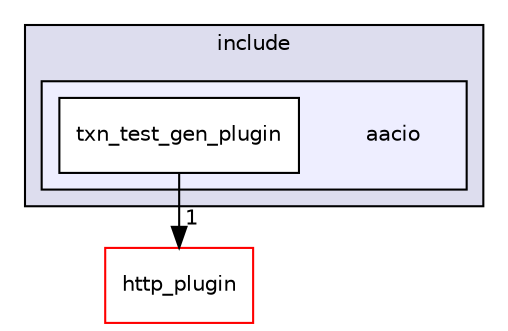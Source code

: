 digraph "plugins/txn_test_gen_plugin/include/aacio" {
  compound=true
  node [ fontsize="10", fontname="Helvetica"];
  edge [ labelfontsize="10", labelfontname="Helvetica"];
  subgraph clusterdir_a511c936e0fcbab5aa727e39b5af10c5 {
    graph [ bgcolor="#ddddee", pencolor="black", label="include" fontname="Helvetica", fontsize="10", URL="dir_a511c936e0fcbab5aa727e39b5af10c5.html"]
  subgraph clusterdir_666a30e2a074402f8e55b2695bb21c40 {
    graph [ bgcolor="#eeeeff", pencolor="black", label="" URL="dir_666a30e2a074402f8e55b2695bb21c40.html"];
    dir_666a30e2a074402f8e55b2695bb21c40 [shape=plaintext label="aacio"];
    dir_ca73dec2dc0b40c59ef3d50d53566727 [shape=box label="txn_test_gen_plugin" color="black" fillcolor="white" style="filled" URL="dir_ca73dec2dc0b40c59ef3d50d53566727.html"];
  }
  }
  dir_f833ff7a85c55360bd990f87a6f90636 [shape=box label="http_plugin" fillcolor="white" style="filled" color="red" URL="dir_f833ff7a85c55360bd990f87a6f90636.html"];
  dir_ca73dec2dc0b40c59ef3d50d53566727->dir_f833ff7a85c55360bd990f87a6f90636 [headlabel="1", labeldistance=1.5 headhref="dir_001879_001856.html"];
}
